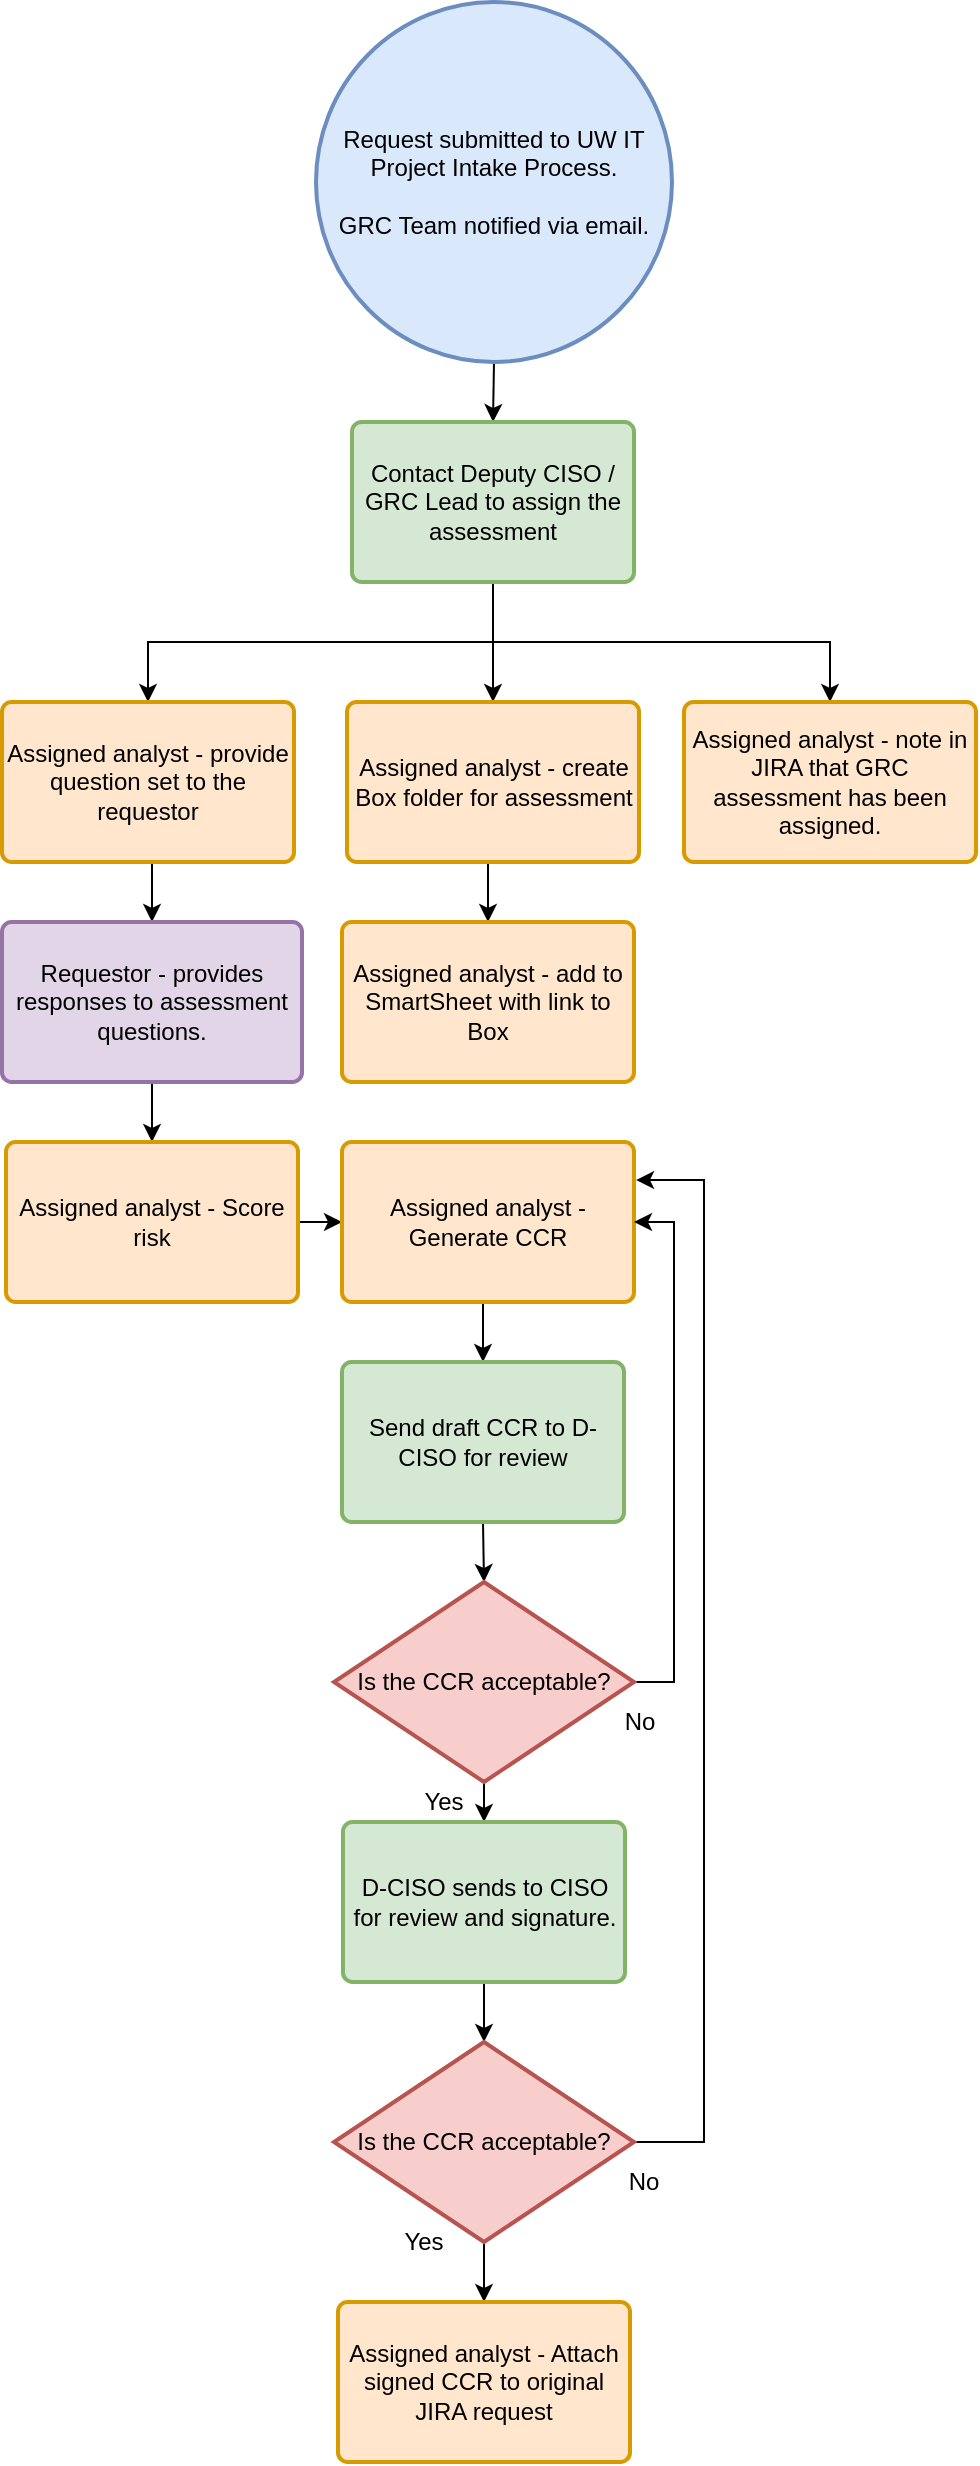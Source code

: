 <mxfile version="12.2.7" type="github" pages="1">
  <diagram id="EGlLaus-P8G1E-tgkFCy" name="Page-1">
    <mxGraphModel dx="1426" dy="786" grid="1" gridSize="10" guides="1" tooltips="1" connect="1" arrows="1" fold="1" page="1" pageScale="1" pageWidth="850" pageHeight="1100" math="0" shadow="0">
      <root>
        <mxCell id="0"/>
        <mxCell id="1" parent="0"/>
        <mxCell id="QFpOu1T3T5SNptgBHsQ_-3" style="edgeStyle=orthogonalEdgeStyle;rounded=0;orthogonalLoop=1;jettySize=auto;html=1;exitX=0.5;exitY=1;exitDx=0;exitDy=0;exitPerimeter=0;entryX=0.5;entryY=0;entryDx=0;entryDy=0;entryPerimeter=0;" parent="1" source="QFpOu1T3T5SNptgBHsQ_-1" target="QFpOu1T3T5SNptgBHsQ_-2" edge="1">
          <mxGeometry relative="1" as="geometry"/>
        </mxCell>
        <mxCell id="QFpOu1T3T5SNptgBHsQ_-1" value="&lt;div&gt;Request submitted to UW IT Project Intake Process.&lt;/div&gt;&lt;div&gt;&lt;br&gt;&lt;/div&gt;&lt;div&gt;GRC Team notified via email.&lt;br&gt;&lt;/div&gt;" style="strokeWidth=2;html=1;shape=mxgraph.flowchart.start_2;whiteSpace=wrap;fillColor=#dae8fc;strokeColor=#6c8ebf;" parent="1" vertex="1">
          <mxGeometry x="336" y="40" width="178" height="180" as="geometry"/>
        </mxCell>
        <mxCell id="QFpOu1T3T5SNptgBHsQ_-7" style="edgeStyle=orthogonalEdgeStyle;rounded=0;orthogonalLoop=1;jettySize=auto;html=1;exitX=0.5;exitY=1;exitDx=0;exitDy=0;exitPerimeter=0;entryX=0.5;entryY=0;entryDx=0;entryDy=0;entryPerimeter=0;" parent="1" source="QFpOu1T3T5SNptgBHsQ_-2" target="QFpOu1T3T5SNptgBHsQ_-4" edge="1">
          <mxGeometry relative="1" as="geometry"/>
        </mxCell>
        <mxCell id="QFpOu1T3T5SNptgBHsQ_-8" style="edgeStyle=orthogonalEdgeStyle;rounded=0;orthogonalLoop=1;jettySize=auto;html=1;exitX=0.5;exitY=1;exitDx=0;exitDy=0;exitPerimeter=0;entryX=0.5;entryY=0;entryDx=0;entryDy=0;entryPerimeter=0;" parent="1" source="QFpOu1T3T5SNptgBHsQ_-2" target="QFpOu1T3T5SNptgBHsQ_-5" edge="1">
          <mxGeometry relative="1" as="geometry"/>
        </mxCell>
        <mxCell id="QFpOu1T3T5SNptgBHsQ_-9" style="edgeStyle=orthogonalEdgeStyle;rounded=0;orthogonalLoop=1;jettySize=auto;html=1;exitX=0.5;exitY=1;exitDx=0;exitDy=0;exitPerimeter=0;entryX=0.5;entryY=0;entryDx=0;entryDy=0;entryPerimeter=0;" parent="1" source="QFpOu1T3T5SNptgBHsQ_-2" target="QFpOu1T3T5SNptgBHsQ_-6" edge="1">
          <mxGeometry relative="1" as="geometry"/>
        </mxCell>
        <mxCell id="QFpOu1T3T5SNptgBHsQ_-2" value="Contact Deputy CISO / GRC Lead to assign the assessment" style="strokeWidth=2;html=1;shape=mxgraph.flowchart.process;whiteSpace=wrap;fillColor=#d5e8d4;strokeColor=#82b366;" parent="1" vertex="1">
          <mxGeometry x="354" y="250" width="141" height="80" as="geometry"/>
        </mxCell>
        <mxCell id="QFpOu1T3T5SNptgBHsQ_-4" value="Assigned analyst - note in JIRA that GRC assessment has been assigned." style="strokeWidth=2;html=1;shape=mxgraph.flowchart.process;whiteSpace=wrap;fillColor=#ffe6cc;strokeColor=#d79b00;" parent="1" vertex="1">
          <mxGeometry x="520" y="390" width="146" height="80" as="geometry"/>
        </mxCell>
        <mxCell id="oRpaIqn0PsGAM3a0iJjr-13" style="edgeStyle=orthogonalEdgeStyle;rounded=0;orthogonalLoop=1;jettySize=auto;html=1;exitX=0.5;exitY=1;exitDx=0;exitDy=0;exitPerimeter=0;entryX=0.5;entryY=0;entryDx=0;entryDy=0;entryPerimeter=0;" edge="1" parent="1" source="QFpOu1T3T5SNptgBHsQ_-5" target="oRpaIqn0PsGAM3a0iJjr-12">
          <mxGeometry relative="1" as="geometry"/>
        </mxCell>
        <mxCell id="QFpOu1T3T5SNptgBHsQ_-5" value="Assigned analyst - create Box folder for assessment" style="strokeWidth=2;html=1;shape=mxgraph.flowchart.process;whiteSpace=wrap;fillColor=#ffe6cc;strokeColor=#d79b00;" parent="1" vertex="1">
          <mxGeometry x="351.5" y="390" width="146" height="80" as="geometry"/>
        </mxCell>
        <mxCell id="oRpaIqn0PsGAM3a0iJjr-4" style="edgeStyle=orthogonalEdgeStyle;rounded=0;orthogonalLoop=1;jettySize=auto;html=1;exitX=0.5;exitY=1;exitDx=0;exitDy=0;exitPerimeter=0;entryX=0.5;entryY=0;entryDx=0;entryDy=0;entryPerimeter=0;" edge="1" parent="1" source="QFpOu1T3T5SNptgBHsQ_-6" target="oRpaIqn0PsGAM3a0iJjr-1">
          <mxGeometry relative="1" as="geometry"/>
        </mxCell>
        <mxCell id="QFpOu1T3T5SNptgBHsQ_-6" value="Assigned analyst - provide question set to the requestor" style="strokeWidth=2;html=1;shape=mxgraph.flowchart.process;whiteSpace=wrap;fillColor=#ffe6cc;strokeColor=#d79b00;" parent="1" vertex="1">
          <mxGeometry x="179" y="390" width="146" height="80" as="geometry"/>
        </mxCell>
        <mxCell id="oRpaIqn0PsGAM3a0iJjr-6" style="edgeStyle=orthogonalEdgeStyle;rounded=0;orthogonalLoop=1;jettySize=auto;html=1;exitX=0.5;exitY=1;exitDx=0;exitDy=0;exitPerimeter=0;entryX=0.5;entryY=0;entryDx=0;entryDy=0;entryPerimeter=0;" edge="1" parent="1" source="oRpaIqn0PsGAM3a0iJjr-1" target="oRpaIqn0PsGAM3a0iJjr-5">
          <mxGeometry relative="1" as="geometry"/>
        </mxCell>
        <mxCell id="oRpaIqn0PsGAM3a0iJjr-1" value="Requestor - provides responses to assessment questions." style="strokeWidth=2;html=1;shape=mxgraph.flowchart.process;whiteSpace=wrap;fillColor=#e1d5e7;strokeColor=#9673a6;" vertex="1" parent="1">
          <mxGeometry x="179" y="500" width="150" height="80" as="geometry"/>
        </mxCell>
        <mxCell id="oRpaIqn0PsGAM3a0iJjr-9" style="edgeStyle=orthogonalEdgeStyle;rounded=0;orthogonalLoop=1;jettySize=auto;html=1;exitX=1;exitY=0.5;exitDx=0;exitDy=0;exitPerimeter=0;entryX=0;entryY=0.5;entryDx=0;entryDy=0;entryPerimeter=0;" edge="1" parent="1" source="oRpaIqn0PsGAM3a0iJjr-5" target="oRpaIqn0PsGAM3a0iJjr-7">
          <mxGeometry relative="1" as="geometry"/>
        </mxCell>
        <mxCell id="oRpaIqn0PsGAM3a0iJjr-5" value="Assigned analyst - Score risk" style="strokeWidth=2;html=1;shape=mxgraph.flowchart.process;whiteSpace=wrap;fillColor=#ffe6cc;strokeColor=#d79b00;" vertex="1" parent="1">
          <mxGeometry x="181" y="610" width="146" height="80" as="geometry"/>
        </mxCell>
        <mxCell id="oRpaIqn0PsGAM3a0iJjr-11" style="edgeStyle=orthogonalEdgeStyle;rounded=0;orthogonalLoop=1;jettySize=auto;html=1;exitX=0.5;exitY=1;exitDx=0;exitDy=0;exitPerimeter=0;entryX=0.5;entryY=0;entryDx=0;entryDy=0;entryPerimeter=0;" edge="1" parent="1" source="oRpaIqn0PsGAM3a0iJjr-7" target="oRpaIqn0PsGAM3a0iJjr-10">
          <mxGeometry relative="1" as="geometry"/>
        </mxCell>
        <mxCell id="oRpaIqn0PsGAM3a0iJjr-7" value="&lt;div&gt;Assigned analyst - Generate CCR&lt;/div&gt;" style="strokeWidth=2;html=1;shape=mxgraph.flowchart.process;whiteSpace=wrap;fillColor=#ffe6cc;strokeColor=#d79b00;" vertex="1" parent="1">
          <mxGeometry x="349" y="610" width="146" height="80" as="geometry"/>
        </mxCell>
        <mxCell id="oRpaIqn0PsGAM3a0iJjr-16" style="edgeStyle=orthogonalEdgeStyle;rounded=0;orthogonalLoop=1;jettySize=auto;html=1;exitX=0.5;exitY=1;exitDx=0;exitDy=0;exitPerimeter=0;entryX=0.5;entryY=0;entryDx=0;entryDy=0;entryPerimeter=0;" edge="1" parent="1" source="oRpaIqn0PsGAM3a0iJjr-10" target="oRpaIqn0PsGAM3a0iJjr-14">
          <mxGeometry relative="1" as="geometry"/>
        </mxCell>
        <mxCell id="oRpaIqn0PsGAM3a0iJjr-10" value="Send draft CCR to D-CISO for review" style="strokeWidth=2;html=1;shape=mxgraph.flowchart.process;whiteSpace=wrap;fillColor=#d5e8d4;strokeColor=#82b366;" vertex="1" parent="1">
          <mxGeometry x="349" y="720" width="141" height="80" as="geometry"/>
        </mxCell>
        <mxCell id="oRpaIqn0PsGAM3a0iJjr-12" value="Assigned analyst - add to SmartSheet with link to Box" style="strokeWidth=2;html=1;shape=mxgraph.flowchart.process;whiteSpace=wrap;fillColor=#ffe6cc;strokeColor=#d79b00;" vertex="1" parent="1">
          <mxGeometry x="349" y="500" width="146" height="80" as="geometry"/>
        </mxCell>
        <mxCell id="oRpaIqn0PsGAM3a0iJjr-15" style="edgeStyle=orthogonalEdgeStyle;rounded=0;orthogonalLoop=1;jettySize=auto;html=1;exitX=1;exitY=0.5;exitDx=0;exitDy=0;exitPerimeter=0;entryX=1;entryY=0.5;entryDx=0;entryDy=0;entryPerimeter=0;" edge="1" parent="1" source="oRpaIqn0PsGAM3a0iJjr-14" target="oRpaIqn0PsGAM3a0iJjr-7">
          <mxGeometry relative="1" as="geometry"/>
        </mxCell>
        <mxCell id="oRpaIqn0PsGAM3a0iJjr-19" style="edgeStyle=orthogonalEdgeStyle;rounded=0;orthogonalLoop=1;jettySize=auto;html=1;exitX=0.5;exitY=1;exitDx=0;exitDy=0;exitPerimeter=0;entryX=0.5;entryY=0;entryDx=0;entryDy=0;entryPerimeter=0;" edge="1" parent="1" source="oRpaIqn0PsGAM3a0iJjr-14" target="oRpaIqn0PsGAM3a0iJjr-18">
          <mxGeometry relative="1" as="geometry"/>
        </mxCell>
        <mxCell id="oRpaIqn0PsGAM3a0iJjr-14" value="Is the CCR acceptable?" style="strokeWidth=2;html=1;shape=mxgraph.flowchart.decision;whiteSpace=wrap;fillColor=#f8cecc;strokeColor=#b85450;" vertex="1" parent="1">
          <mxGeometry x="345" y="830" width="150" height="100" as="geometry"/>
        </mxCell>
        <mxCell id="oRpaIqn0PsGAM3a0iJjr-22" style="edgeStyle=orthogonalEdgeStyle;rounded=0;orthogonalLoop=1;jettySize=auto;html=1;exitX=0.5;exitY=1;exitDx=0;exitDy=0;exitPerimeter=0;entryX=0.5;entryY=0;entryDx=0;entryDy=0;entryPerimeter=0;" edge="1" parent="1" source="oRpaIqn0PsGAM3a0iJjr-18" target="oRpaIqn0PsGAM3a0iJjr-20">
          <mxGeometry relative="1" as="geometry"/>
        </mxCell>
        <mxCell id="oRpaIqn0PsGAM3a0iJjr-18" value="D-CISO sends to CISO for review and signature." style="strokeWidth=2;html=1;shape=mxgraph.flowchart.process;whiteSpace=wrap;fillColor=#d5e8d4;strokeColor=#82b366;" vertex="1" parent="1">
          <mxGeometry x="349.5" y="950" width="141" height="80" as="geometry"/>
        </mxCell>
        <mxCell id="oRpaIqn0PsGAM3a0iJjr-21" style="edgeStyle=orthogonalEdgeStyle;rounded=0;orthogonalLoop=1;jettySize=auto;html=1;exitX=1;exitY=0.5;exitDx=0;exitDy=0;exitPerimeter=0;entryX=1.007;entryY=0.238;entryDx=0;entryDy=0;entryPerimeter=0;" edge="1" parent="1" source="oRpaIqn0PsGAM3a0iJjr-20" target="oRpaIqn0PsGAM3a0iJjr-7">
          <mxGeometry relative="1" as="geometry">
            <Array as="points">
              <mxPoint x="530" y="1110"/>
              <mxPoint x="530" y="629"/>
            </Array>
          </mxGeometry>
        </mxCell>
        <mxCell id="oRpaIqn0PsGAM3a0iJjr-28" style="edgeStyle=orthogonalEdgeStyle;rounded=0;orthogonalLoop=1;jettySize=auto;html=1;exitX=0.5;exitY=1;exitDx=0;exitDy=0;exitPerimeter=0;entryX=0.5;entryY=0;entryDx=0;entryDy=0;entryPerimeter=0;" edge="1" parent="1" source="oRpaIqn0PsGAM3a0iJjr-20" target="oRpaIqn0PsGAM3a0iJjr-27">
          <mxGeometry relative="1" as="geometry"/>
        </mxCell>
        <mxCell id="oRpaIqn0PsGAM3a0iJjr-20" value="Is the CCR acceptable?" style="strokeWidth=2;html=1;shape=mxgraph.flowchart.decision;whiteSpace=wrap;fillColor=#f8cecc;strokeColor=#b85450;" vertex="1" parent="1">
          <mxGeometry x="345" y="1060" width="150" height="100" as="geometry"/>
        </mxCell>
        <mxCell id="oRpaIqn0PsGAM3a0iJjr-23" value="No" style="text;html=1;strokeColor=none;fillColor=none;align=center;verticalAlign=middle;whiteSpace=wrap;rounded=0;" vertex="1" parent="1">
          <mxGeometry x="477.5" y="890" width="40" height="20" as="geometry"/>
        </mxCell>
        <mxCell id="oRpaIqn0PsGAM3a0iJjr-24" value="No" style="text;html=1;strokeColor=none;fillColor=none;align=center;verticalAlign=middle;whiteSpace=wrap;rounded=0;" vertex="1" parent="1">
          <mxGeometry x="480" y="1120" width="40" height="20" as="geometry"/>
        </mxCell>
        <mxCell id="oRpaIqn0PsGAM3a0iJjr-25" value="Yes" style="text;html=1;strokeColor=none;fillColor=none;align=center;verticalAlign=middle;whiteSpace=wrap;rounded=0;" vertex="1" parent="1">
          <mxGeometry x="379.5" y="930" width="40" height="20" as="geometry"/>
        </mxCell>
        <mxCell id="oRpaIqn0PsGAM3a0iJjr-26" value="Yes" style="text;html=1;strokeColor=none;fillColor=none;align=center;verticalAlign=middle;whiteSpace=wrap;rounded=0;" vertex="1" parent="1">
          <mxGeometry x="370" y="1150" width="40" height="20" as="geometry"/>
        </mxCell>
        <mxCell id="oRpaIqn0PsGAM3a0iJjr-27" value="&lt;div&gt;Assigned analyst - Attach signed CCR to original JIRA request&lt;br&gt;&lt;/div&gt;" style="strokeWidth=2;html=1;shape=mxgraph.flowchart.process;whiteSpace=wrap;fillColor=#ffe6cc;strokeColor=#d79b00;" vertex="1" parent="1">
          <mxGeometry x="347" y="1190" width="146" height="80" as="geometry"/>
        </mxCell>
      </root>
    </mxGraphModel>
  </diagram>
</mxfile>
